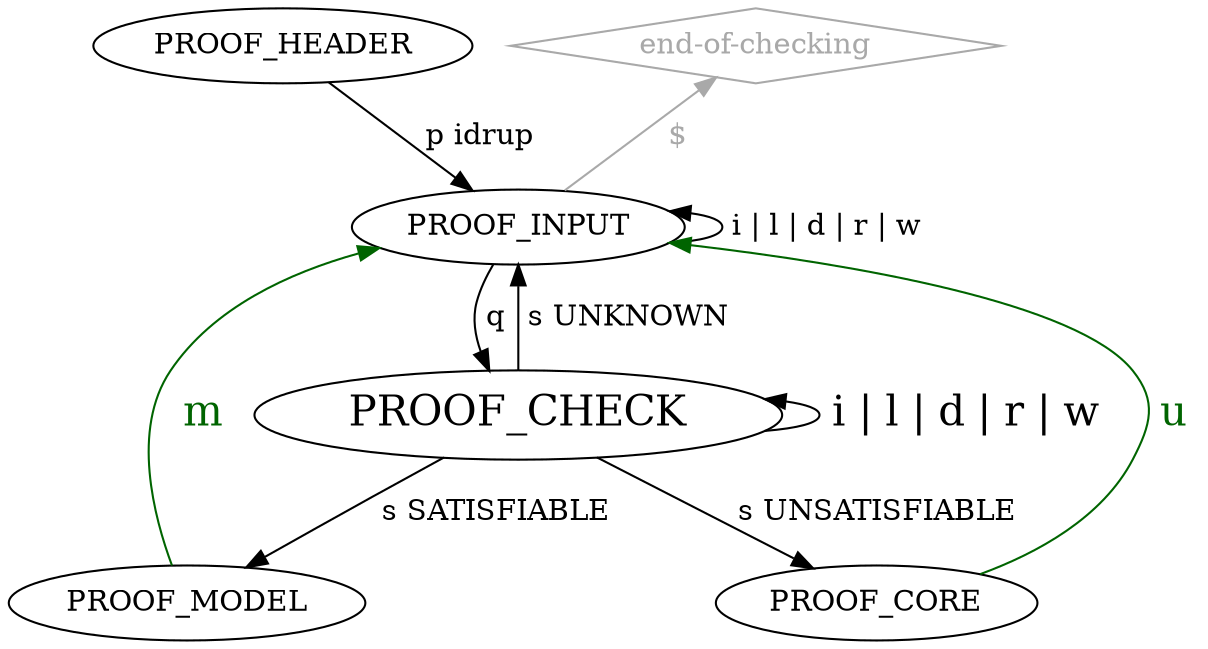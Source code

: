 digraph "idrup-check" {

  PROOF_HEADER -> PROOF_INPUT [label=" p idrup"]

  "end-of-checking" [shape=diamond,color=darkgray,fontcolor=darkgray];
   "end-of-checking" -> PROOF_INPUT [label="  $    ",dir=back,fontcolor=darkgray,color=darkgray];

  PROOF_INPUT -> PROOF_CHECK [label=" q "];
  PROOF_INPUT -> PROOF_INPUT [label=" i | l | d | r | w",dir=back];

  PROOF_CHECK [fontsize=20];
  PROOF_CHECK -> PROOF_CHECK [label=" i | l | d | r | w ",dir=back,fontsize=20];
  PROOF_CHECK -> PROOF_MODEL [label=" s SATISFIABLE "];
  PROOF_CHECK -> PROOF_CORE [label=" s UNSATISFIABLE "];
  PROOF_CHECK -> PROOF_INPUT [label=" s UNKNOWN "];

  PROOF_MODEL -> PROOF_INPUT [label=" m ",color=darkgreen,fontsize=20,fontcolor=darkgreen];
  PROOF_CORE -> PROOF_INPUT [label=" u ",color=darkgreen,fontsize=20,fontcolor=darkgreen];
}
